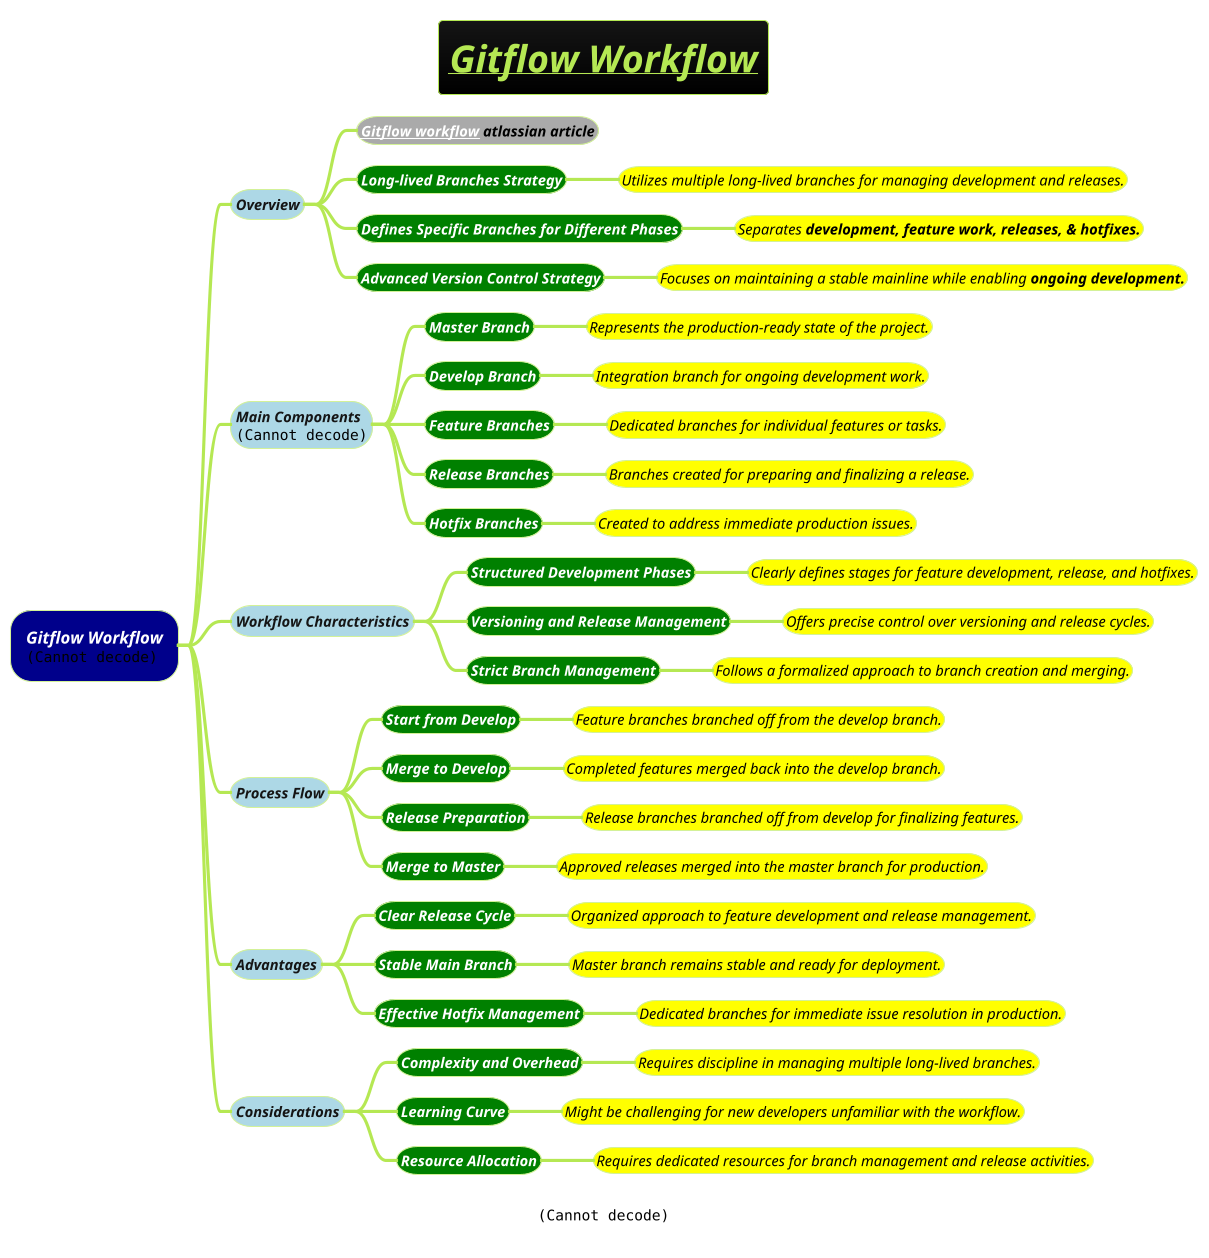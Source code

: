@startmindmap
title =<i><b><u>Gitflow Workflow
!theme hacker
caption <img:images/img.png{scale=.8}>
*[#darkblue] <color #white><i>Gitflow Workflow\n<img:images/img_14.png>
**[#lightblue] <i><color #blac><size:14>Overview
***[#a] <b><i><color #black><size:14>[[https://www.atlassian.com/git/tutorials/comparing-workflows/gitflow-workflow Gitflow workflow]] atlassian article
***[#green] <b><i><color #white><size:14>Long-lived Branches Strategy
****[#yellow] <i><color #black><size:14>Utilizes multiple long-lived branches for managing development and releases.
***[#green] <b><i><color #white><size:14>Defines Specific Branches for Different Phases
****[#yellow] <i><color #black><size:14>Separates <b>development, feature work, releases, & hotfixes.
***[#green] <b><i><color #white><size:14>Advanced Version Control Strategy
****[#yellow] <i><color #black><size:14>Focuses on maintaining a stable mainline while enabling <b>ongoing development.
**[#lightblue] <i><color #blac><size:14>Main Components\n<img:images/img_13.png{scale=1}>
***[#green] <b><i><color #white><size:14>Master Branch
****[#yellow] <i><color #black><size:14>Represents the production-ready state of the project.
***[#green] <b><i><color #white><size:14>Develop Branch
****[#yellow] <i><color #black><size:14>Integration branch for ongoing development work.
***[#green] <b><i><color #white><size:14>Feature Branches
****[#yellow] <i><color #black><size:14>Dedicated branches for individual features or tasks.
***[#green] <b><i><color #white><size:14>Release Branches
****[#yellow] <i><color #black><size:14>Branches created for preparing and finalizing a release.
***[#green] <b><i><color #white><size:14>Hotfix Branches
****[#yellow] <i><color #black><size:14>Created to address immediate production issues.
**[#lightblue] <i><color #blac><size:14>Workflow Characteristics
***[#green] <b><i><color #white><size:14>Structured Development Phases
****[#yellow] <i><color #black><size:14>Clearly defines stages for feature development, release, and hotfixes.
***[#green] <b><i><color #white><size:14>Versioning and Release Management
****[#yellow] <i><color #black><size:14>Offers precise control over versioning and release cycles.
***[#green] <b><i><color #white><size:14>Strict Branch Management
****[#yellow] <i><color #black><size:14>Follows a formalized approach to branch creation and merging.
**[#lightblue] <i><color #blac><size:14>Process Flow
***[#green] <b><i><color #white><size:14>Start from Develop
****[#yellow] <i><color #black><size:14>Feature branches branched off from the develop branch.
***[#green] <b><i><color #white><size:14>Merge to Develop
****[#yellow] <i><color #black><size:14>Completed features merged back into the develop branch.
***[#green] <b><i><color #white><size:14>Release Preparation
****[#yellow] <i><color #black><size:14>Release branches branched off from develop for finalizing features.
***[#green] <b><i><color #white><size:14>Merge to Master
****[#yellow] <i><color #black><size:14>Approved releases merged into the master branch for production.
**[#lightblue] <i><color #blac><size:14>Advantages
***[#green] <b><i><color #white><size:14>Clear Release Cycle
****[#yellow] <i><color #black><size:14>Organized approach to feature development and release management.
***[#green] <b><i><color #white><size:14>Stable Main Branch
****[#yellow] <i><color #black><size:14>Master branch remains stable and ready for deployment.
***[#green] <b><i><color #white><size:14>Effective Hotfix Management
****[#yellow] <i><color #black><size:14>Dedicated branches for immediate issue resolution in production.
**[#lightblue] <i><color #blac><size:14>Considerations
***[#green] <b><i><color #white><size:14>Complexity and Overhead
****[#yellow] <i><color #black><size:14>Requires discipline in managing multiple long-lived branches.
***[#green] <b><i><color #white><size:14>Learning Curve
****[#yellow] <i><color #black><size:14>Might be challenging for new developers unfamiliar with the workflow.
***[#green] <b><i><color #white><size:14>Resource Allocation
****[#yellow] <i><color #black><size:14>Requires dedicated resources for branch management and release activities.
@endmindmap
